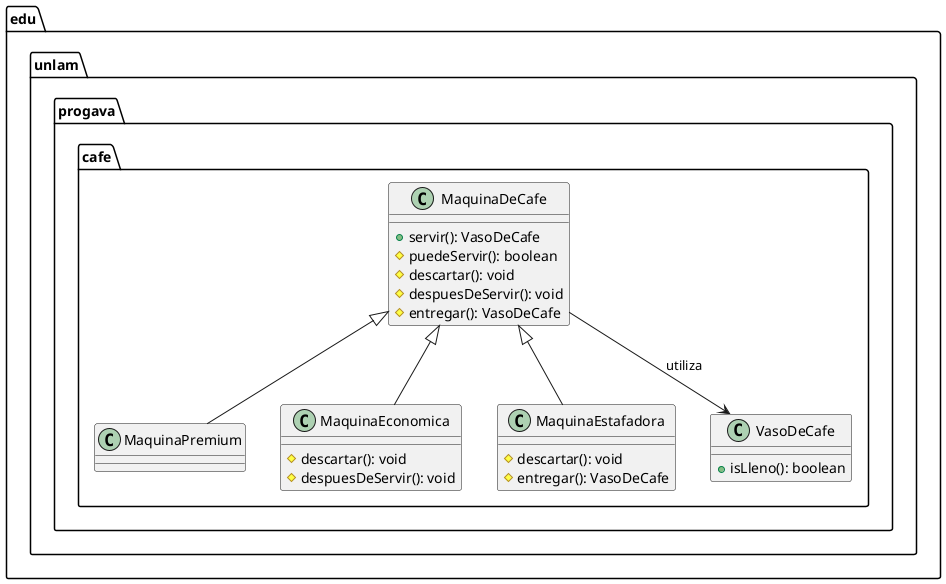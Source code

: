 @startuml

package "edu.unlam.progava.cafe" {
	MaquinaDeCafe <|-- MaquinaPremium
	MaquinaDeCafe <|-- MaquinaEconomica
	MaquinaDeCafe <|-- MaquinaEstafadora
	MaquinaDeCafe --> VasoDeCafe : utiliza

	class MaquinaDeCafe {
		+ servir(): VasoDeCafe
		# puedeServir(): boolean
		# descartar(): void
		# despuesDeServir(): void
		# entregar(): VasoDeCafe
	}
	class MaquinaPremium {
	}
	class MaquinaEconomica {
		# descartar(): void
		# despuesDeServir(): void
	}
	class MaquinaEstafadora {
		# descartar(): void
		# entregar(): VasoDeCafe
	}
	class VasoDeCafe {
		+ isLleno(): boolean
	}
}
@enduml
